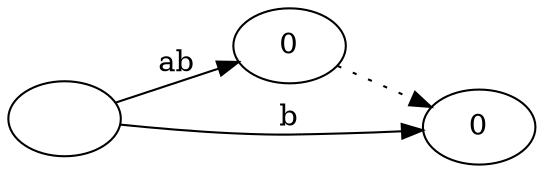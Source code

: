 digraph {
    rankdir=LR;
    0 [label=""];
    1 [label="0"];
    2 [label="0"];
    0 -> 1[label="ab"];
    0 -> 2[label="b"];
    1 -> 2[style="dotted"];
}
